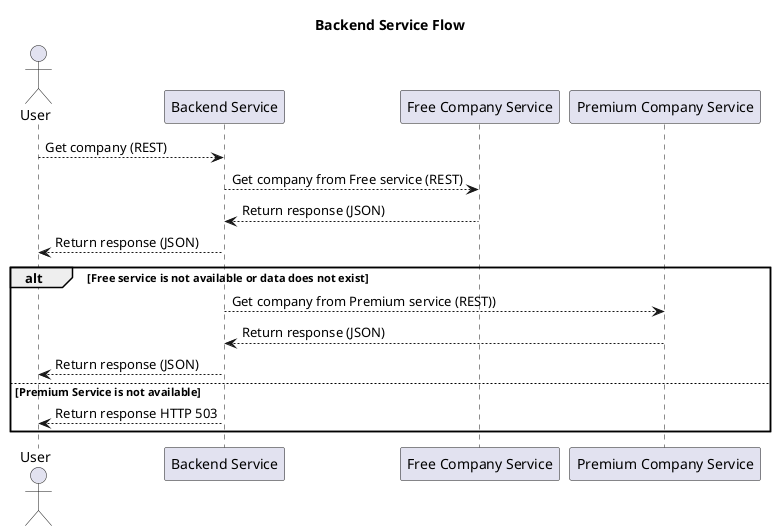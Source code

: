 @startuml
title Backend Service Flow

actor "User" as user
participant "Backend Service" as backend_service
participant "Free Company Service" as free_company_service
participant "Premium Company Service" as premium_company_service

user --> backend_service: Get company (REST)
backend_service --> free_company_service : Get company from Free service (REST)
free_company_service --> backend_service : Return response (JSON)
backend_service --> user: Return response (JSON)
alt Free service is not available or data does not exist
backend_service --> premium_company_service: Get company from Premium service (REST))
premium_company_service --> backend_service : Return response (JSON)
backend_service --> user: Return response (JSON)

else Premium Service is not available
backend_service --> user: Return response HTTP 503


end



@enduml
